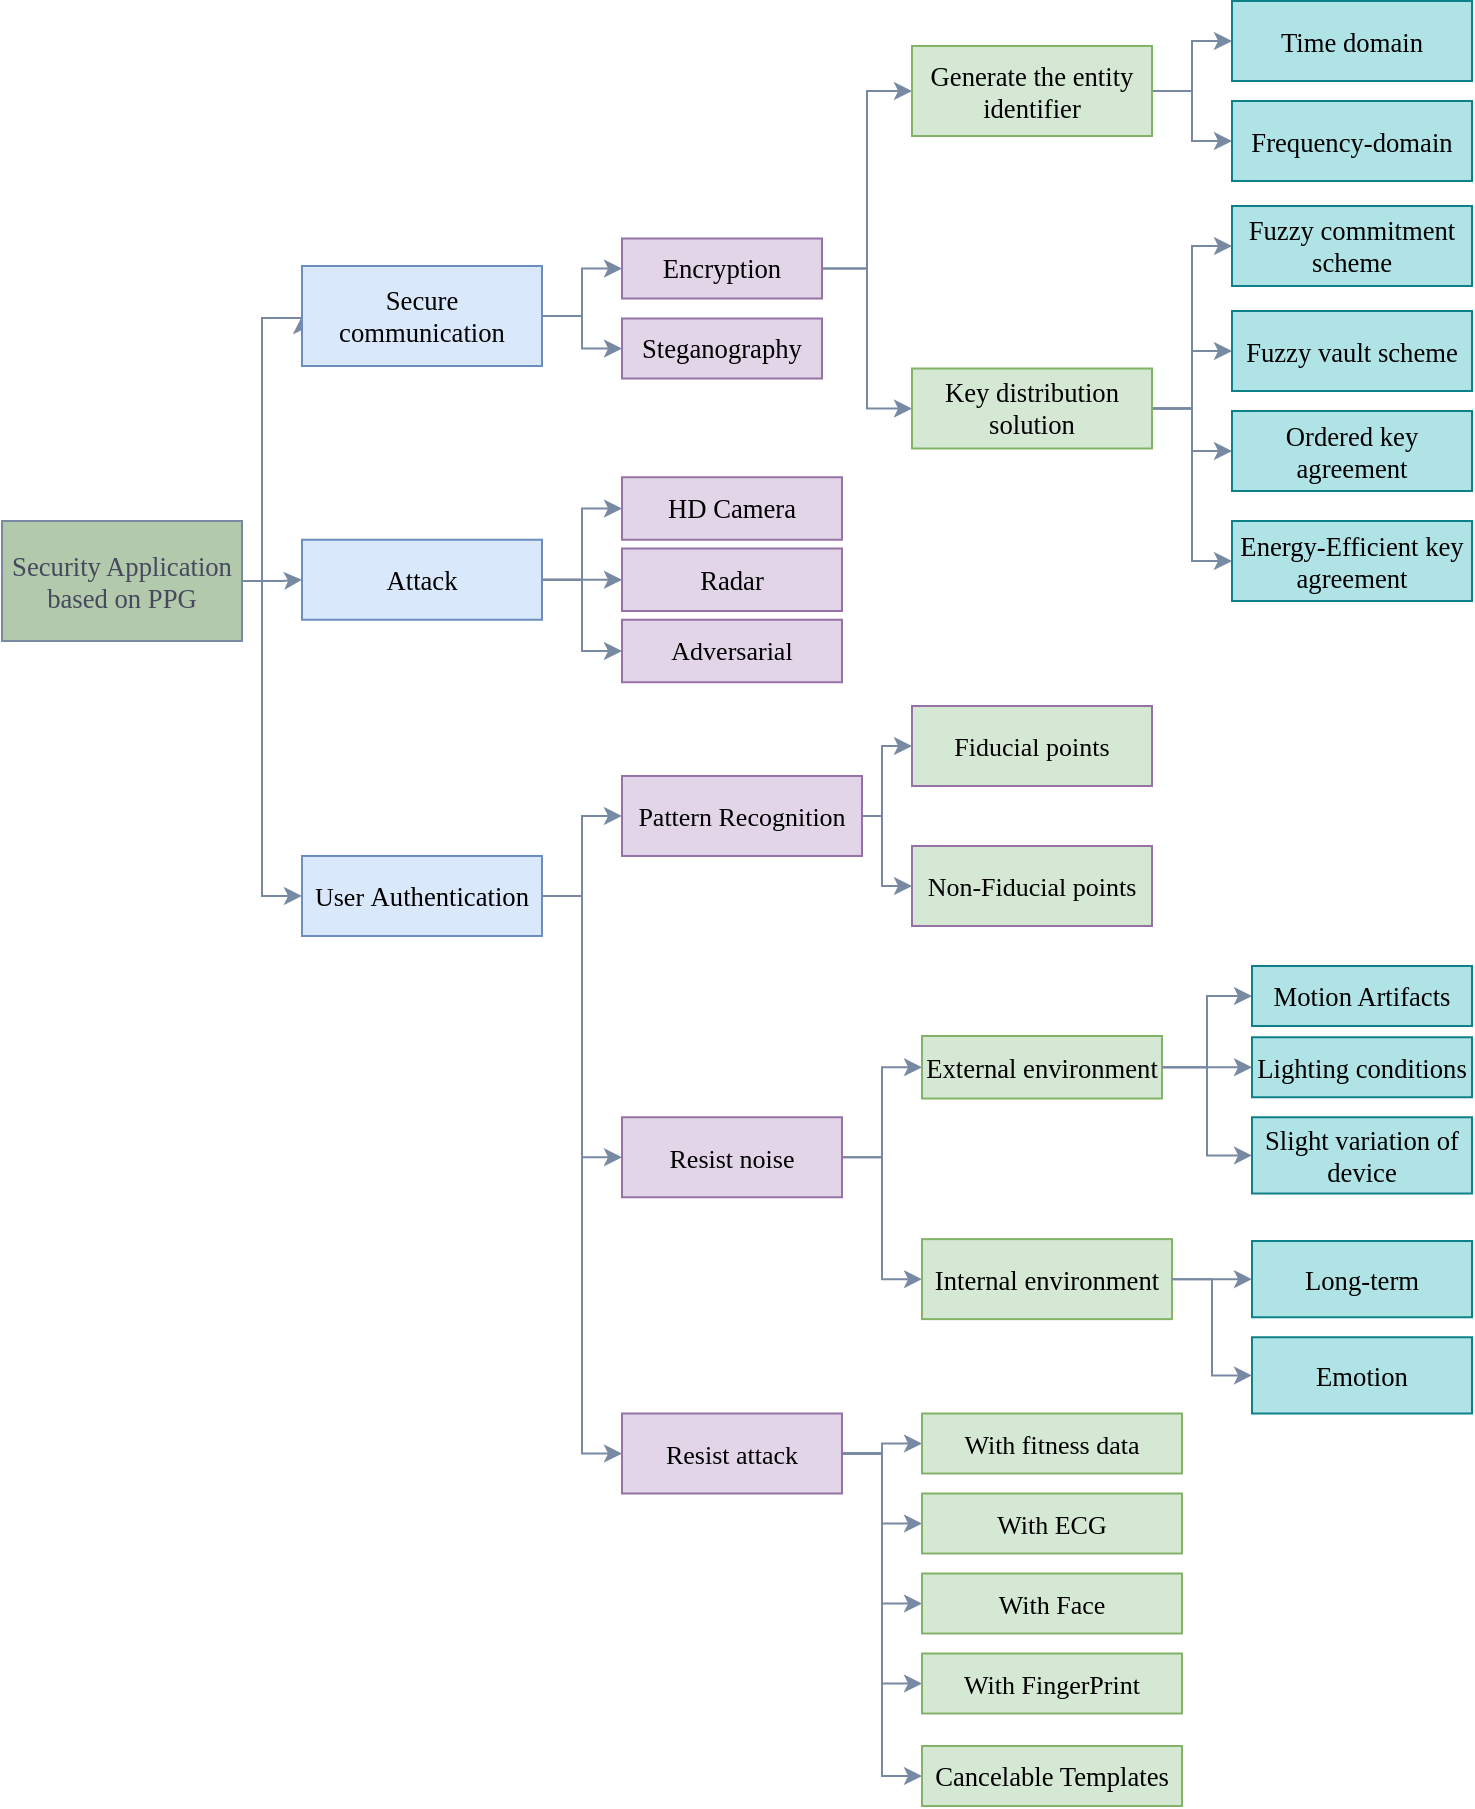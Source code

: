 <mxfile version="14.6.13" type="github">
  <diagram id="R2lEEEUBdFMjLlhIrx00" name="Page-1">
    <mxGraphModel dx="1422" dy="905" grid="1" gridSize="10" guides="1" tooltips="1" connect="1" arrows="1" fold="1" page="1" pageScale="1" pageWidth="850" pageHeight="1100" math="0" shadow="0" extFonts="Permanent Marker^https://fonts.googleapis.com/css?family=Permanent+Marker">
      <root>
        <mxCell id="0" />
        <mxCell id="1" parent="0" />
        <mxCell id="hjBMN0ESbZGBYcGNyfqj-2" style="edgeStyle=orthogonalEdgeStyle;rounded=0;orthogonalLoop=1;jettySize=auto;html=1;entryX=0;entryY=0.5;entryDx=0;entryDy=0;fillColor=#B2C9AB;strokeColor=#788AA3;fontColor=#46495D;exitX=1;exitY=0.5;exitDx=0;exitDy=0;" parent="1" source="7kK_4Ma0JGCiKMvr0xMD-1" target="hjBMN0ESbZGBYcGNyfqj-1" edge="1">
          <mxGeometry relative="1" as="geometry">
            <Array as="points">
              <mxPoint x="210" y="398" />
              <mxPoint x="210" y="266" />
            </Array>
          </mxGeometry>
        </mxCell>
        <mxCell id="hjBMN0ESbZGBYcGNyfqj-5" style="edgeStyle=orthogonalEdgeStyle;rounded=0;orthogonalLoop=1;jettySize=auto;html=1;entryX=0;entryY=0.5;entryDx=0;entryDy=0;fillColor=#B2C9AB;strokeColor=#788AA3;fontColor=#46495D;" parent="1" source="7kK_4Ma0JGCiKMvr0xMD-1" target="hjBMN0ESbZGBYcGNyfqj-4" edge="1">
          <mxGeometry relative="1" as="geometry" />
        </mxCell>
        <mxCell id="hjBMN0ESbZGBYcGNyfqj-22" style="edgeStyle=orthogonalEdgeStyle;rounded=0;orthogonalLoop=1;jettySize=auto;html=1;fillColor=#B2C9AB;strokeColor=#788AA3;entryX=0;entryY=0.5;entryDx=0;entryDy=0;fontColor=#46495D;exitX=1;exitY=0.5;exitDx=0;exitDy=0;" parent="1" source="7kK_4Ma0JGCiKMvr0xMD-1" target="O8F0JCfiDlLxA4v2om1o-1" edge="1">
          <mxGeometry relative="1" as="geometry">
            <mxPoint x="175" y="470" as="targetPoint" />
            <Array as="points">
              <mxPoint x="210" y="398" />
              <mxPoint x="210" y="555" />
            </Array>
          </mxGeometry>
        </mxCell>
        <mxCell id="7kK_4Ma0JGCiKMvr0xMD-1" value="&lt;span style=&quot;font-size: 10pt&quot;&gt;&lt;font face=&quot;Times New Roman&quot;&gt;Security Application based on PPG&lt;/font&gt;&lt;/span&gt;" style="rounded=0;whiteSpace=wrap;html=1;fillColor=#B2C9AB;strokeColor=#788AA3;fontColor=#46495D;" parent="1" vertex="1">
          <mxGeometry x="80" y="367.5" width="120" height="60" as="geometry" />
        </mxCell>
        <mxCell id="hjBMN0ESbZGBYcGNyfqj-33" style="edgeStyle=orthogonalEdgeStyle;rounded=0;orthogonalLoop=1;jettySize=auto;html=1;entryX=0;entryY=0.5;entryDx=0;entryDy=0;fillColor=#B2C9AB;strokeColor=#788AA3;exitX=1;exitY=0.5;exitDx=0;exitDy=0;fontColor=#46495D;" parent="1" source="O8F0JCfiDlLxA4v2om1o-4" target="hjBMN0ESbZGBYcGNyfqj-32" edge="1">
          <mxGeometry relative="1" as="geometry">
            <mxPoint x="595" y="768.81" as="sourcePoint" />
          </mxGeometry>
        </mxCell>
        <mxCell id="hjBMN0ESbZGBYcGNyfqj-52" style="edgeStyle=orthogonalEdgeStyle;rounded=0;orthogonalLoop=1;jettySize=auto;html=1;entryX=0;entryY=0.5;entryDx=0;entryDy=0;fillColor=#B2C9AB;strokeColor=#788AA3;exitX=1;exitY=0.5;exitDx=0;exitDy=0;fontColor=#46495D;" parent="1" source="O8F0JCfiDlLxA4v2om1o-4" target="hjBMN0ESbZGBYcGNyfqj-51" edge="1">
          <mxGeometry relative="1" as="geometry">
            <mxPoint x="595" y="768.81" as="sourcePoint" />
          </mxGeometry>
        </mxCell>
        <mxCell id="hjBMN0ESbZGBYcGNyfqj-8" style="edgeStyle=orthogonalEdgeStyle;rounded=0;orthogonalLoop=1;jettySize=auto;html=1;entryX=0;entryY=0.5;entryDx=0;entryDy=0;fillColor=#B2C9AB;strokeColor=#788AA3;fontColor=#46495D;" parent="1" source="hjBMN0ESbZGBYcGNyfqj-1" target="hjBMN0ESbZGBYcGNyfqj-6" edge="1">
          <mxGeometry relative="1" as="geometry" />
        </mxCell>
        <mxCell id="hjBMN0ESbZGBYcGNyfqj-9" style="edgeStyle=orthogonalEdgeStyle;rounded=0;orthogonalLoop=1;jettySize=auto;html=1;entryX=0;entryY=0.5;entryDx=0;entryDy=0;fillColor=#B2C9AB;strokeColor=#788AA3;fontColor=#46495D;" parent="1" source="hjBMN0ESbZGBYcGNyfqj-1" target="hjBMN0ESbZGBYcGNyfqj-7" edge="1">
          <mxGeometry relative="1" as="geometry" />
        </mxCell>
        <mxCell id="hjBMN0ESbZGBYcGNyfqj-1" value="&lt;span style=&quot;font-size: 10pt&quot;&gt;&lt;font face=&quot;Times New Roman&quot;&gt;Secure communication&lt;/font&gt;&lt;/span&gt;" style="rounded=0;whiteSpace=wrap;html=1;fillColor=#dae8fc;strokeColor=#6c8ebf;" parent="1" vertex="1">
          <mxGeometry x="230" y="240" width="120" height="50" as="geometry" />
        </mxCell>
        <mxCell id="hjBMN0ESbZGBYcGNyfqj-27" style="edgeStyle=orthogonalEdgeStyle;rounded=0;orthogonalLoop=1;jettySize=auto;html=1;entryX=0;entryY=0.5;entryDx=0;entryDy=0;fillColor=#B2C9AB;strokeColor=#788AA3;fontColor=#46495D;" parent="1" source="hjBMN0ESbZGBYcGNyfqj-4" target="hjBMN0ESbZGBYcGNyfqj-26" edge="1">
          <mxGeometry relative="1" as="geometry" />
        </mxCell>
        <mxCell id="hjBMN0ESbZGBYcGNyfqj-29" style="edgeStyle=orthogonalEdgeStyle;rounded=0;orthogonalLoop=1;jettySize=auto;html=1;entryX=0;entryY=0.5;entryDx=0;entryDy=0;fillColor=#B2C9AB;strokeColor=#788AA3;fontColor=#46495D;" parent="1" source="hjBMN0ESbZGBYcGNyfqj-4" target="hjBMN0ESbZGBYcGNyfqj-28" edge="1">
          <mxGeometry relative="1" as="geometry" />
        </mxCell>
        <mxCell id="O8F0JCfiDlLxA4v2om1o-23" style="edgeStyle=orthogonalEdgeStyle;rounded=0;orthogonalLoop=1;jettySize=auto;html=1;entryX=0;entryY=0.5;entryDx=0;entryDy=0;fillColor=#B2C9AB;strokeColor=#788AA3;fontColor=#46495D;" parent="1" source="hjBMN0ESbZGBYcGNyfqj-4" target="hjBMN0ESbZGBYcGNyfqj-23" edge="1">
          <mxGeometry relative="1" as="geometry" />
        </mxCell>
        <mxCell id="hjBMN0ESbZGBYcGNyfqj-4" value="&lt;span style=&quot;font-family: &amp;#34;noto_regular&amp;#34; ; font-size: 10pt&quot;&gt;Attack&lt;/span&gt;" style="rounded=0;whiteSpace=wrap;html=1;fillColor=#dae8fc;strokeColor=#6c8ebf;" parent="1" vertex="1">
          <mxGeometry x="230" y="376.87" width="120" height="40" as="geometry" />
        </mxCell>
        <mxCell id="hjBMN0ESbZGBYcGNyfqj-12" style="edgeStyle=orthogonalEdgeStyle;rounded=0;orthogonalLoop=1;jettySize=auto;html=1;entryX=0;entryY=0.5;entryDx=0;entryDy=0;fillColor=#B2C9AB;strokeColor=#788AA3;fontColor=#46495D;" parent="1" source="hjBMN0ESbZGBYcGNyfqj-6" target="hjBMN0ESbZGBYcGNyfqj-10" edge="1">
          <mxGeometry relative="1" as="geometry" />
        </mxCell>
        <mxCell id="hjBMN0ESbZGBYcGNyfqj-13" style="edgeStyle=orthogonalEdgeStyle;rounded=0;orthogonalLoop=1;jettySize=auto;html=1;entryX=0;entryY=0.5;entryDx=0;entryDy=0;fillColor=#B2C9AB;strokeColor=#788AA3;fontColor=#46495D;" parent="1" source="hjBMN0ESbZGBYcGNyfqj-6" target="hjBMN0ESbZGBYcGNyfqj-11" edge="1">
          <mxGeometry relative="1" as="geometry" />
        </mxCell>
        <mxCell id="hjBMN0ESbZGBYcGNyfqj-6" value="&lt;span style=&quot;font-family: &amp;#34;noto_regular&amp;#34; ; font-size: 10pt&quot;&gt;Encryption&lt;/span&gt;" style="rounded=0;whiteSpace=wrap;html=1;fillColor=#e1d5e7;strokeColor=#9673a6;" parent="1" vertex="1">
          <mxGeometry x="390" y="226.25" width="100" height="30" as="geometry" />
        </mxCell>
        <mxCell id="hjBMN0ESbZGBYcGNyfqj-7" value="&lt;span style=&quot;font-family: &amp;#34;noto_regular&amp;#34; ; font-size: 10pt&quot;&gt;Steganography&lt;/span&gt;" style="rounded=0;whiteSpace=wrap;html=1;fillColor=#e1d5e7;strokeColor=#9673a6;" parent="1" vertex="1">
          <mxGeometry x="390" y="266.25" width="100" height="30" as="geometry" />
        </mxCell>
        <mxCell id="O8F0JCfiDlLxA4v2om1o-10" style="edgeStyle=orthogonalEdgeStyle;rounded=0;orthogonalLoop=1;jettySize=auto;html=1;entryX=0;entryY=0.5;entryDx=0;entryDy=0;fillColor=#B2C9AB;strokeColor=#788AA3;fontColor=#46495D;" parent="1" source="hjBMN0ESbZGBYcGNyfqj-10" target="O8F0JCfiDlLxA4v2om1o-11" edge="1">
          <mxGeometry relative="1" as="geometry">
            <mxPoint x="680" y="130" as="targetPoint" />
          </mxGeometry>
        </mxCell>
        <mxCell id="O8F0JCfiDlLxA4v2om1o-13" style="edgeStyle=orthogonalEdgeStyle;rounded=0;orthogonalLoop=1;jettySize=auto;html=1;entryX=0;entryY=0.5;entryDx=0;entryDy=0;fillColor=#B2C9AB;strokeColor=#788AA3;fontColor=#46495D;" parent="1" source="hjBMN0ESbZGBYcGNyfqj-10" target="O8F0JCfiDlLxA4v2om1o-12" edge="1">
          <mxGeometry relative="1" as="geometry" />
        </mxCell>
        <mxCell id="hjBMN0ESbZGBYcGNyfqj-10" value="&lt;span style=&quot;font-family: &amp;#34;noto_regular&amp;#34; ; font-size: 10pt&quot;&gt;Generate the entity identifier&lt;/span&gt;" style="rounded=0;whiteSpace=wrap;html=1;fillColor=#d5e8d4;strokeColor=#82b366;" parent="1" vertex="1">
          <mxGeometry x="535" y="130" width="120" height="45" as="geometry" />
        </mxCell>
        <mxCell id="hjBMN0ESbZGBYcGNyfqj-18" style="edgeStyle=orthogonalEdgeStyle;rounded=0;orthogonalLoop=1;jettySize=auto;html=1;entryX=0;entryY=0.5;entryDx=0;entryDy=0;fillColor=#B2C9AB;strokeColor=#788AA3;fontColor=#46495D;" parent="1" source="hjBMN0ESbZGBYcGNyfqj-11" target="hjBMN0ESbZGBYcGNyfqj-14" edge="1">
          <mxGeometry relative="1" as="geometry" />
        </mxCell>
        <mxCell id="hjBMN0ESbZGBYcGNyfqj-19" style="edgeStyle=orthogonalEdgeStyle;rounded=0;orthogonalLoop=1;jettySize=auto;html=1;fillColor=#B2C9AB;strokeColor=#788AA3;entryX=0;entryY=0.5;entryDx=0;entryDy=0;fontColor=#46495D;" parent="1" source="hjBMN0ESbZGBYcGNyfqj-11" target="hjBMN0ESbZGBYcGNyfqj-15" edge="1">
          <mxGeometry relative="1" as="geometry" />
        </mxCell>
        <mxCell id="hjBMN0ESbZGBYcGNyfqj-20" style="edgeStyle=orthogonalEdgeStyle;rounded=0;orthogonalLoop=1;jettySize=auto;html=1;entryX=0;entryY=0.5;entryDx=0;entryDy=0;fillColor=#B2C9AB;strokeColor=#788AA3;fontColor=#46495D;" parent="1" source="hjBMN0ESbZGBYcGNyfqj-11" target="hjBMN0ESbZGBYcGNyfqj-16" edge="1">
          <mxGeometry relative="1" as="geometry" />
        </mxCell>
        <mxCell id="hjBMN0ESbZGBYcGNyfqj-21" style="edgeStyle=orthogonalEdgeStyle;rounded=0;orthogonalLoop=1;jettySize=auto;html=1;entryX=0;entryY=0.5;entryDx=0;entryDy=0;fillColor=#B2C9AB;strokeColor=#788AA3;fontColor=#46495D;" parent="1" source="hjBMN0ESbZGBYcGNyfqj-11" target="hjBMN0ESbZGBYcGNyfqj-17" edge="1">
          <mxGeometry relative="1" as="geometry" />
        </mxCell>
        <mxCell id="hjBMN0ESbZGBYcGNyfqj-11" value="&lt;span style=&quot;font-family: &amp;#34;noto_regular&amp;#34; ; font-size: 10pt&quot;&gt;Key distribution solution&lt;/span&gt;" style="rounded=0;whiteSpace=wrap;html=1;fillColor=#d5e8d4;strokeColor=#82b366;" parent="1" vertex="1">
          <mxGeometry x="535" y="291.25" width="120" height="40" as="geometry" />
        </mxCell>
        <mxCell id="hjBMN0ESbZGBYcGNyfqj-14" value="&lt;span style=&quot;font-size: 10pt&quot;&gt;&lt;font face=&quot;Times New Roman&quot;&gt;Fuzzy commitment scheme&lt;/font&gt;&lt;/span&gt;" style="rounded=0;whiteSpace=wrap;html=1;fillColor=#b0e3e6;strokeColor=#0e8088;" parent="1" vertex="1">
          <mxGeometry x="695" y="210" width="120" height="40" as="geometry" />
        </mxCell>
        <mxCell id="hjBMN0ESbZGBYcGNyfqj-15" value="&lt;span style=&quot;font-family: &amp;#34;noto_regular&amp;#34; ; font-size: 10pt&quot;&gt;Fuzzy vault scheme&lt;/span&gt;" style="rounded=0;whiteSpace=wrap;html=1;fillColor=#b0e3e6;strokeColor=#0e8088;" parent="1" vertex="1">
          <mxGeometry x="695" y="262.5" width="120" height="40" as="geometry" />
        </mxCell>
        <mxCell id="hjBMN0ESbZGBYcGNyfqj-16" value="&lt;span style=&quot;font-size: 10pt&quot;&gt;&lt;font face=&quot;Times New Roman&quot;&gt;Ordered key agreement&lt;/font&gt;&lt;/span&gt;" style="rounded=0;whiteSpace=wrap;html=1;fillColor=#b0e3e6;strokeColor=#0e8088;" parent="1" vertex="1">
          <mxGeometry x="695" y="312.5" width="120" height="40" as="geometry" />
        </mxCell>
        <mxCell id="hjBMN0ESbZGBYcGNyfqj-17" value="&lt;span style=&quot;font-family: &amp;#34;noto_regular&amp;#34; ; font-size: 10pt&quot;&gt;Energy-Efficient key agreement&lt;/span&gt;" style="rounded=0;whiteSpace=wrap;html=1;fillColor=#b0e3e6;strokeColor=#0e8088;" parent="1" vertex="1">
          <mxGeometry x="695" y="367.5" width="120" height="40" as="geometry" />
        </mxCell>
        <mxCell id="hjBMN0ESbZGBYcGNyfqj-23" value="&lt;span style=&quot;font-family: &amp;#34;noto_regular&amp;#34; ; font-size: 10pt&quot;&gt;HD Camera&lt;/span&gt;" style="rounded=0;whiteSpace=wrap;html=1;fillColor=#e1d5e7;strokeColor=#9673a6;" parent="1" vertex="1">
          <mxGeometry x="390" y="345.62" width="110" height="31.25" as="geometry" />
        </mxCell>
        <mxCell id="hjBMN0ESbZGBYcGNyfqj-26" value="&lt;span style=&quot;font-family: &amp;#34;noto_regular&amp;#34; ; font-size: 10pt&quot;&gt;Radar&lt;/span&gt;" style="rounded=0;whiteSpace=wrap;html=1;fillColor=#e1d5e7;strokeColor=#9673a6;" parent="1" vertex="1">
          <mxGeometry x="390" y="381.25" width="110" height="31.25" as="geometry" />
        </mxCell>
        <mxCell id="hjBMN0ESbZGBYcGNyfqj-28" value="&lt;span style=&quot;font-family: &amp;#34;times new roman&amp;#34; ; font-size: 13px ; text-align: left&quot;&gt;Adversarial &lt;/span&gt;" style="rounded=0;whiteSpace=wrap;html=1;fillColor=#e1d5e7;strokeColor=#9673a6;" parent="1" vertex="1">
          <mxGeometry x="390" y="416.87" width="110" height="31.25" as="geometry" />
        </mxCell>
        <mxCell id="hjBMN0ESbZGBYcGNyfqj-32" value="&lt;font face=&quot;noto_regular&quot;&gt;&lt;span style=&quot;font-size: 13.333px&quot;&gt;External environment&lt;/span&gt;&lt;/font&gt;" style="rounded=0;whiteSpace=wrap;html=1;fillColor=#d5e8d4;strokeColor=#82b366;" parent="1" vertex="1">
          <mxGeometry x="540" y="625.01" width="120" height="31.25" as="geometry" />
        </mxCell>
        <mxCell id="hjBMN0ESbZGBYcGNyfqj-42" style="edgeStyle=orthogonalEdgeStyle;rounded=0;orthogonalLoop=1;jettySize=auto;html=1;entryX=0;entryY=0.5;entryDx=0;entryDy=0;fillColor=#B2C9AB;strokeColor=#788AA3;exitX=1;exitY=0.5;exitDx=0;exitDy=0;fontColor=#46495D;" parent="1" source="hjBMN0ESbZGBYcGNyfqj-32" target="hjBMN0ESbZGBYcGNyfqj-41" edge="1">
          <mxGeometry relative="1" as="geometry">
            <mxPoint x="695" y="738.755" as="sourcePoint" />
          </mxGeometry>
        </mxCell>
        <mxCell id="hjBMN0ESbZGBYcGNyfqj-44" style="edgeStyle=orthogonalEdgeStyle;rounded=0;orthogonalLoop=1;jettySize=auto;html=1;entryX=0;entryY=0.5;entryDx=0;entryDy=0;fillColor=#B2C9AB;strokeColor=#788AA3;exitX=1;exitY=0.5;exitDx=0;exitDy=0;fontColor=#46495D;" parent="1" source="hjBMN0ESbZGBYcGNyfqj-32" target="hjBMN0ESbZGBYcGNyfqj-43" edge="1">
          <mxGeometry relative="1" as="geometry">
            <mxPoint x="695" y="738.755" as="sourcePoint" />
          </mxGeometry>
        </mxCell>
        <mxCell id="hjBMN0ESbZGBYcGNyfqj-46" style="edgeStyle=orthogonalEdgeStyle;rounded=0;orthogonalLoop=1;jettySize=auto;html=1;entryX=0;entryY=0.5;entryDx=0;entryDy=0;fillColor=#B2C9AB;strokeColor=#788AA3;exitX=1;exitY=0.5;exitDx=0;exitDy=0;fontColor=#46495D;" parent="1" source="hjBMN0ESbZGBYcGNyfqj-32" target="hjBMN0ESbZGBYcGNyfqj-45" edge="1">
          <mxGeometry relative="1" as="geometry">
            <mxPoint x="695" y="738.755" as="sourcePoint" />
          </mxGeometry>
        </mxCell>
        <mxCell id="hjBMN0ESbZGBYcGNyfqj-41" value="&lt;font face=&quot;noto_regular&quot;&gt;&lt;span style=&quot;font-size: 13.333px&quot;&gt;Motion Artifacts&lt;/span&gt;&lt;/font&gt;" style="rounded=0;whiteSpace=wrap;html=1;fillColor=#b0e3e6;strokeColor=#0e8088;" parent="1" vertex="1">
          <mxGeometry x="705" y="590" width="110" height="30" as="geometry" />
        </mxCell>
        <mxCell id="hjBMN0ESbZGBYcGNyfqj-43" value="&lt;font face=&quot;noto_regular&quot;&gt;&lt;span style=&quot;font-size: 13.333px&quot;&gt;Lighting conditions&lt;/span&gt;&lt;/font&gt;" style="rounded=0;whiteSpace=wrap;html=1;fillColor=#b0e3e6;strokeColor=#0e8088;" parent="1" vertex="1">
          <mxGeometry x="705" y="625.63" width="110" height="30" as="geometry" />
        </mxCell>
        <mxCell id="hjBMN0ESbZGBYcGNyfqj-45" value="&lt;font face=&quot;noto_regular&quot;&gt;&lt;span style=&quot;font-size: 13.333px&quot;&gt;Slight variation of device&lt;/span&gt;&lt;/font&gt;" style="rounded=0;whiteSpace=wrap;html=1;fillColor=#b0e3e6;strokeColor=#0e8088;" parent="1" vertex="1">
          <mxGeometry x="705" y="665.63" width="110" height="38.12" as="geometry" />
        </mxCell>
        <mxCell id="hjBMN0ESbZGBYcGNyfqj-51" value="&lt;p&gt;&lt;font face=&quot;noto_regular&quot;&gt;&lt;span style=&quot;font-size: 13.333px&quot;&gt;Internal environment&lt;/span&gt;&lt;/font&gt;&lt;br&gt;&lt;/p&gt;" style="rounded=0;whiteSpace=wrap;html=1;fillColor=#d5e8d4;strokeColor=#82b366;" parent="1" vertex="1">
          <mxGeometry x="540" y="726.57" width="125" height="40" as="geometry" />
        </mxCell>
        <mxCell id="b4B3xjfFz9crl8QR97iu-2" style="edgeStyle=orthogonalEdgeStyle;rounded=0;orthogonalLoop=1;jettySize=auto;html=1;entryX=0;entryY=0.5;entryDx=0;entryDy=0;fillColor=#dae8fc;strokeColor=#788AA3;" edge="1" parent="1" source="O8F0JCfiDlLxA4v2om1o-1" target="b4B3xjfFz9crl8QR97iu-1">
          <mxGeometry relative="1" as="geometry" />
        </mxCell>
        <mxCell id="b4B3xjfFz9crl8QR97iu-9" style="edgeStyle=orthogonalEdgeStyle;rounded=0;orthogonalLoop=1;jettySize=auto;html=1;exitX=1;exitY=0.5;exitDx=0;exitDy=0;entryX=0;entryY=0.5;entryDx=0;entryDy=0;strokeColor=#788AA3;" edge="1" parent="1" source="O8F0JCfiDlLxA4v2om1o-1" target="O8F0JCfiDlLxA4v2om1o-4">
          <mxGeometry relative="1" as="geometry" />
        </mxCell>
        <mxCell id="b4B3xjfFz9crl8QR97iu-10" style="edgeStyle=orthogonalEdgeStyle;rounded=0;orthogonalLoop=1;jettySize=auto;html=1;entryX=0;entryY=0.5;entryDx=0;entryDy=0;strokeColor=#788AA3;" edge="1" parent="1" source="O8F0JCfiDlLxA4v2om1o-1" target="O8F0JCfiDlLxA4v2om1o-6">
          <mxGeometry relative="1" as="geometry">
            <mxPoint x="390" y="810" as="targetPoint" />
          </mxGeometry>
        </mxCell>
        <mxCell id="O8F0JCfiDlLxA4v2om1o-1" value="&lt;font face=&quot;Times New Roman&quot;&gt;User&amp;nbsp;&lt;span style=&quot;font-size: 10pt&quot;&gt;Authentication&lt;/span&gt;&lt;/font&gt;" style="rounded=0;whiteSpace=wrap;html=1;fontSize=13;fillColor=#dae8fc;strokeColor=#6c8ebf;" parent="1" vertex="1">
          <mxGeometry x="230" y="534.99" width="120" height="40" as="geometry" />
        </mxCell>
        <mxCell id="O8F0JCfiDlLxA4v2om1o-4" value="&lt;font face=&quot;Times New Roman&quot;&gt;Resist noise&lt;/font&gt;" style="rounded=0;whiteSpace=wrap;html=1;fontSize=13;fillColor=#e1d5e7;strokeColor=#9673a6;" parent="1" vertex="1">
          <mxGeometry x="390" y="665.63" width="110" height="40" as="geometry" />
        </mxCell>
        <mxCell id="O8F0JCfiDlLxA4v2om1o-15" value="" style="edgeStyle=orthogonalEdgeStyle;rounded=0;orthogonalLoop=1;jettySize=auto;html=1;fillColor=#B2C9AB;strokeColor=#788AA3;fontColor=#46495D;" parent="1" source="O8F0JCfiDlLxA4v2om1o-6" target="O8F0JCfiDlLxA4v2om1o-14" edge="1">
          <mxGeometry relative="1" as="geometry" />
        </mxCell>
        <mxCell id="O8F0JCfiDlLxA4v2om1o-19" style="edgeStyle=orthogonalEdgeStyle;rounded=0;orthogonalLoop=1;jettySize=auto;html=1;entryX=0;entryY=0.5;entryDx=0;entryDy=0;fillColor=#B2C9AB;strokeColor=#788AA3;fontColor=#46495D;" parent="1" source="O8F0JCfiDlLxA4v2om1o-6" target="O8F0JCfiDlLxA4v2om1o-16" edge="1">
          <mxGeometry relative="1" as="geometry" />
        </mxCell>
        <mxCell id="O8F0JCfiDlLxA4v2om1o-20" style="edgeStyle=orthogonalEdgeStyle;rounded=0;orthogonalLoop=1;jettySize=auto;html=1;entryX=0;entryY=0.5;entryDx=0;entryDy=0;fillColor=#B2C9AB;strokeColor=#788AA3;fontColor=#46495D;" parent="1" source="O8F0JCfiDlLxA4v2om1o-6" target="O8F0JCfiDlLxA4v2om1o-17" edge="1">
          <mxGeometry relative="1" as="geometry" />
        </mxCell>
        <mxCell id="O8F0JCfiDlLxA4v2om1o-21" style="edgeStyle=orthogonalEdgeStyle;rounded=0;orthogonalLoop=1;jettySize=auto;html=1;entryX=0;entryY=0.5;entryDx=0;entryDy=0;fillColor=#B2C9AB;strokeColor=#788AA3;fontColor=#46495D;" parent="1" source="O8F0JCfiDlLxA4v2om1o-6" target="O8F0JCfiDlLxA4v2om1o-18" edge="1">
          <mxGeometry relative="1" as="geometry" />
        </mxCell>
        <mxCell id="b4B3xjfFz9crl8QR97iu-12" style="edgeStyle=orthogonalEdgeStyle;rounded=0;orthogonalLoop=1;jettySize=auto;html=1;strokeColor=#788AA3;entryX=0;entryY=0.5;entryDx=0;entryDy=0;" edge="1" parent="1" source="O8F0JCfiDlLxA4v2om1o-6" target="b4B3xjfFz9crl8QR97iu-11">
          <mxGeometry relative="1" as="geometry" />
        </mxCell>
        <mxCell id="O8F0JCfiDlLxA4v2om1o-6" value="&lt;font face=&quot;Times New Roman&quot;&gt;Resist attack&lt;/font&gt;" style="rounded=0;whiteSpace=wrap;html=1;fontSize=13;fillColor=#e1d5e7;strokeColor=#9673a6;" parent="1" vertex="1">
          <mxGeometry x="390" y="813.75" width="110" height="40" as="geometry" />
        </mxCell>
        <mxCell id="O8F0JCfiDlLxA4v2om1o-11" value="&lt;font face=&quot;Times New Roman&quot;&gt;&lt;span style=&quot;font-size: 10pt&quot;&gt;Time &lt;/span&gt;&lt;span style=&quot;font-size: 13.333px&quot;&gt;domain&lt;/span&gt;&lt;br&gt;&lt;/font&gt;" style="rounded=0;whiteSpace=wrap;html=1;fillColor=#b0e3e6;strokeColor=#0e8088;" parent="1" vertex="1">
          <mxGeometry x="695" y="107.5" width="120" height="40" as="geometry" />
        </mxCell>
        <mxCell id="O8F0JCfiDlLxA4v2om1o-12" value="&lt;font face=&quot;Times New Roman&quot;&gt;&lt;span style=&quot;font-size: 13.333px&quot;&gt;Frequency-domain&lt;/span&gt;&lt;br&gt;&lt;/font&gt;" style="rounded=0;whiteSpace=wrap;html=1;fillColor=#b0e3e6;strokeColor=#0e8088;" parent="1" vertex="1">
          <mxGeometry x="695" y="157.5" width="120" height="40" as="geometry" />
        </mxCell>
        <mxCell id="O8F0JCfiDlLxA4v2om1o-14" value="&lt;font face=&quot;Times New Roman&quot;&gt;With&amp;nbsp;fitness data&lt;/font&gt;" style="whiteSpace=wrap;html=1;rounded=0;fontSize=13;strokeColor=#82b366;fillColor=#d5e8d4;" parent="1" vertex="1">
          <mxGeometry x="540" y="813.75" width="130" height="30" as="geometry" />
        </mxCell>
        <mxCell id="O8F0JCfiDlLxA4v2om1o-16" value="&lt;font face=&quot;Times New Roman&quot;&gt;With&amp;nbsp;ECG&lt;/font&gt;" style="whiteSpace=wrap;html=1;rounded=0;fontSize=13;strokeColor=#82b366;fillColor=#d5e8d4;" parent="1" vertex="1">
          <mxGeometry x="540" y="853.75" width="130" height="30" as="geometry" />
        </mxCell>
        <mxCell id="O8F0JCfiDlLxA4v2om1o-17" value="&lt;font face=&quot;Times New Roman&quot;&gt;With&amp;nbsp;Face&lt;/font&gt;" style="whiteSpace=wrap;html=1;rounded=0;fontSize=13;strokeColor=#82b366;fillColor=#d5e8d4;" parent="1" vertex="1">
          <mxGeometry x="540" y="893.75" width="130" height="30" as="geometry" />
        </mxCell>
        <mxCell id="O8F0JCfiDlLxA4v2om1o-18" value="&lt;font face=&quot;Times New Roman&quot;&gt;With&amp;nbsp;FingerPrint&lt;/font&gt;" style="whiteSpace=wrap;html=1;rounded=0;fontSize=13;strokeColor=#82b366;fillColor=#d5e8d4;" parent="1" vertex="1">
          <mxGeometry x="540" y="933.75" width="130" height="30" as="geometry" />
        </mxCell>
        <mxCell id="9mRMOqYm-txZokKRFZZr-3" value="&lt;font face=&quot;noto_regular&quot;&gt;&lt;span style=&quot;font-size: 13.333px&quot;&gt;Long-term&lt;/span&gt;&lt;/font&gt;" style="rounded=0;whiteSpace=wrap;html=1;fillColor=#b0e3e6;strokeColor=#0e8088;" parent="1" vertex="1">
          <mxGeometry x="705" y="727.51" width="110" height="38.12" as="geometry" />
        </mxCell>
        <mxCell id="9mRMOqYm-txZokKRFZZr-4" style="edgeStyle=orthogonalEdgeStyle;rounded=0;orthogonalLoop=1;jettySize=auto;html=1;fillColor=#B2C9AB;strokeColor=#788AA3;exitX=1;exitY=0.5;exitDx=0;exitDy=0;fontColor=#46495D;entryX=0;entryY=0.5;entryDx=0;entryDy=0;" parent="1" source="hjBMN0ESbZGBYcGNyfqj-51" target="9mRMOqYm-txZokKRFZZr-3" edge="1">
          <mxGeometry relative="1" as="geometry">
            <mxPoint x="685" y="736.565" as="sourcePoint" />
            <mxPoint x="730" y="768.76" as="targetPoint" />
          </mxGeometry>
        </mxCell>
        <mxCell id="9mRMOqYm-txZokKRFZZr-5" value="&lt;font face=&quot;noto_regular&quot;&gt;&lt;span style=&quot;font-size: 13.333px&quot;&gt;Emotion&lt;/span&gt;&lt;/font&gt;" style="rounded=0;whiteSpace=wrap;html=1;fillColor=#b0e3e6;strokeColor=#0e8088;" parent="1" vertex="1">
          <mxGeometry x="705" y="775.63" width="110" height="38.12" as="geometry" />
        </mxCell>
        <mxCell id="9mRMOqYm-txZokKRFZZr-6" style="edgeStyle=orthogonalEdgeStyle;rounded=0;orthogonalLoop=1;jettySize=auto;html=1;fillColor=#B2C9AB;strokeColor=#788AA3;exitX=1;exitY=0.5;exitDx=0;exitDy=0;fontColor=#46495D;entryX=0;entryY=0.5;entryDx=0;entryDy=0;" parent="1" source="hjBMN0ESbZGBYcGNyfqj-51" target="9mRMOqYm-txZokKRFZZr-5" edge="1">
          <mxGeometry relative="1" as="geometry">
            <mxPoint x="675" y="755.63" as="sourcePoint" />
            <mxPoint x="715" y="756.57" as="targetPoint" />
          </mxGeometry>
        </mxCell>
        <mxCell id="b4B3xjfFz9crl8QR97iu-13" value="" style="edgeStyle=orthogonalEdgeStyle;rounded=0;orthogonalLoop=1;jettySize=auto;html=1;strokeColor=#788AA3;entryX=0;entryY=0.5;entryDx=0;entryDy=0;" edge="1" parent="1" source="b4B3xjfFz9crl8QR97iu-1" target="b4B3xjfFz9crl8QR97iu-20">
          <mxGeometry relative="1" as="geometry">
            <mxPoint x="550" y="540" as="targetPoint" />
            <Array as="points">
              <mxPoint x="520" y="515" />
              <mxPoint x="520" y="550" />
            </Array>
          </mxGeometry>
        </mxCell>
        <mxCell id="b4B3xjfFz9crl8QR97iu-23" style="edgeStyle=orthogonalEdgeStyle;rounded=0;orthogonalLoop=1;jettySize=auto;html=1;entryX=0;entryY=0.5;entryDx=0;entryDy=0;strokeColor=#788AA3;" edge="1" parent="1" source="b4B3xjfFz9crl8QR97iu-1" target="b4B3xjfFz9crl8QR97iu-3">
          <mxGeometry relative="1" as="geometry">
            <Array as="points">
              <mxPoint x="520" y="515" />
              <mxPoint x="520" y="480" />
            </Array>
          </mxGeometry>
        </mxCell>
        <mxCell id="b4B3xjfFz9crl8QR97iu-1" value="&lt;font face=&quot;Times New Roman&quot;&gt;Pattern Recognition&lt;/font&gt;" style="rounded=0;whiteSpace=wrap;html=1;fontSize=13;fillColor=#e1d5e7;strokeColor=#9673a6;" vertex="1" parent="1">
          <mxGeometry x="390" y="494.99" width="120" height="40" as="geometry" />
        </mxCell>
        <mxCell id="b4B3xjfFz9crl8QR97iu-3" value="&lt;font face=&quot;Times New Roman&quot;&gt;Fiducial points&lt;/font&gt;" style="rounded=0;whiteSpace=wrap;html=1;fontSize=13;strokeColor=#9673a6;fillColor=#D5E8D4;" vertex="1" parent="1">
          <mxGeometry x="535" y="460" width="120" height="40" as="geometry" />
        </mxCell>
        <mxCell id="b4B3xjfFz9crl8QR97iu-11" value="&lt;span style=&quot;font-family: &amp;#34;noto_regular&amp;#34; ; font-size: 10pt&quot;&gt;Cancelable Templates&lt;/span&gt;" style="rounded=0;whiteSpace=wrap;html=1;fillColor=#d5e8d4;strokeColor=#82b366;" vertex="1" parent="1">
          <mxGeometry x="540" y="980" width="130" height="30" as="geometry" />
        </mxCell>
        <mxCell id="b4B3xjfFz9crl8QR97iu-20" value="&lt;font face=&quot;Times New Roman&quot;&gt;Non-Fiducial points&lt;/font&gt;" style="rounded=0;whiteSpace=wrap;html=1;fontSize=13;strokeColor=#9673a6;fillColor=#D5E8D4;" vertex="1" parent="1">
          <mxGeometry x="535" y="530" width="120" height="40" as="geometry" />
        </mxCell>
      </root>
    </mxGraphModel>
  </diagram>
</mxfile>
